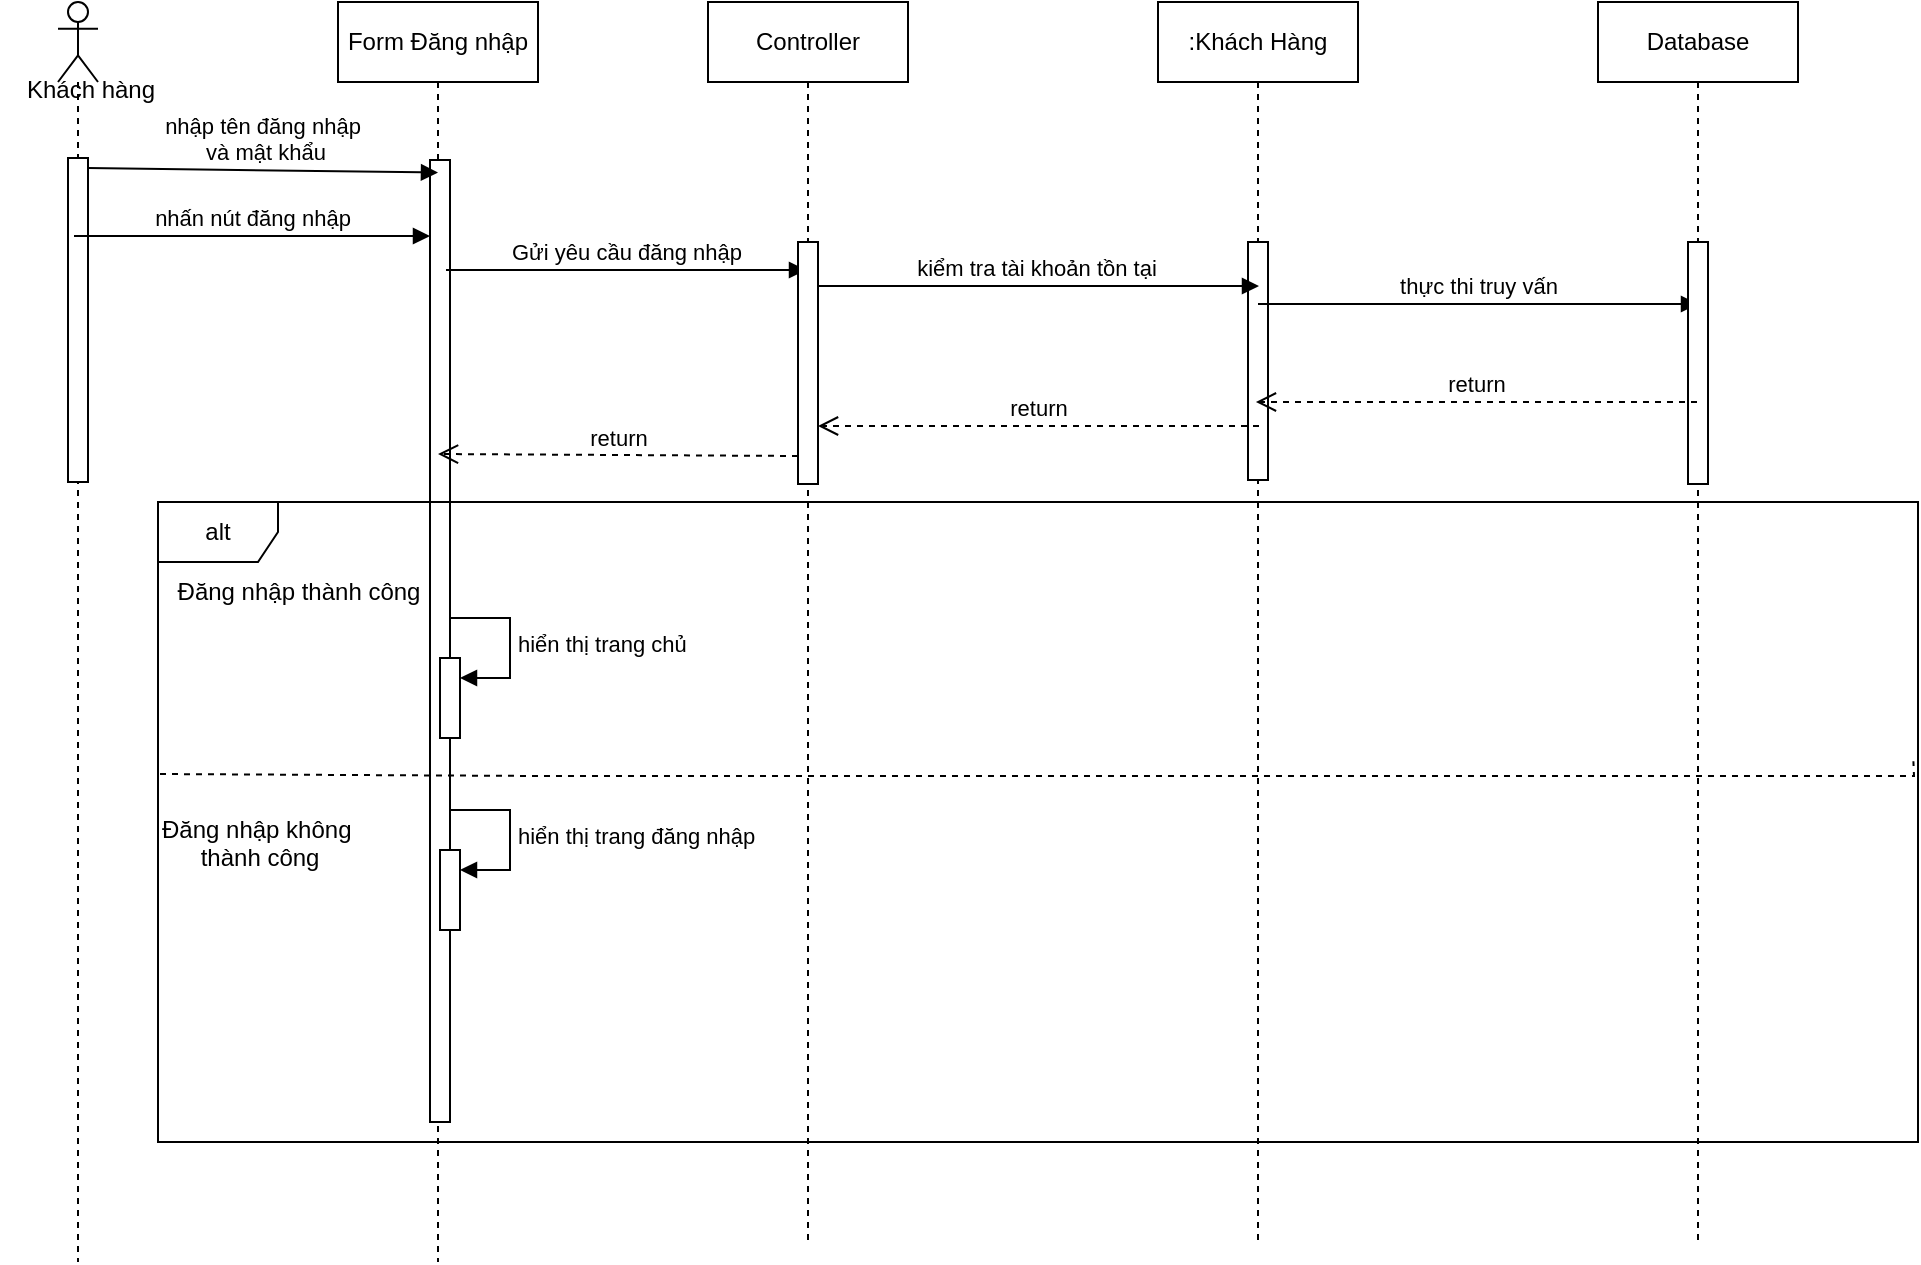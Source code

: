 <mxfile version="26.0.4">
  <diagram name="Page-1" id="iDY6WRCFDaKarFXGy9OI">
    <mxGraphModel dx="1036" dy="606" grid="1" gridSize="10" guides="1" tooltips="1" connect="1" arrows="1" fold="1" page="1" pageScale="1" pageWidth="850" pageHeight="1100" math="0" shadow="0">
      <root>
        <mxCell id="0" />
        <mxCell id="1" parent="0" />
        <mxCell id="GZ7WDK5PRjZTgpz3dMKu-1" value="" style="shape=umlLifeline;perimeter=lifelinePerimeter;whiteSpace=wrap;html=1;container=1;dropTarget=0;collapsible=0;recursiveResize=0;outlineConnect=0;portConstraint=eastwest;newEdgeStyle={&quot;curved&quot;:0,&quot;rounded&quot;:0};participant=umlActor;" parent="1" vertex="1">
          <mxGeometry x="50" width="20" height="630" as="geometry" />
        </mxCell>
        <mxCell id="GZ7WDK5PRjZTgpz3dMKu-26" value="" style="html=1;points=[[0,0,0,0,5],[0,1,0,0,-5],[1,0,0,0,5],[1,1,0,0,-5]];perimeter=orthogonalPerimeter;outlineConnect=0;targetShapes=umlLifeline;portConstraint=eastwest;newEdgeStyle={&quot;curved&quot;:0,&quot;rounded&quot;:0};" parent="GZ7WDK5PRjZTgpz3dMKu-1" vertex="1">
          <mxGeometry x="5" y="78" width="10" height="162" as="geometry" />
        </mxCell>
        <mxCell id="GZ7WDK5PRjZTgpz3dMKu-2" value="Form Đăng nhập" style="shape=umlLifeline;perimeter=lifelinePerimeter;whiteSpace=wrap;html=1;container=1;dropTarget=0;collapsible=0;recursiveResize=0;outlineConnect=0;portConstraint=eastwest;newEdgeStyle={&quot;curved&quot;:0,&quot;rounded&quot;:0};" parent="1" vertex="1">
          <mxGeometry x="190" width="100" height="630" as="geometry" />
        </mxCell>
        <mxCell id="GZ7WDK5PRjZTgpz3dMKu-11" value="" style="html=1;points=[[0,0,0,0,5],[0,1,0,0,-5],[1,0,0,0,5],[1,1,0,0,-5]];perimeter=orthogonalPerimeter;outlineConnect=0;targetShapes=umlLifeline;portConstraint=eastwest;newEdgeStyle={&quot;curved&quot;:0,&quot;rounded&quot;:0};" parent="GZ7WDK5PRjZTgpz3dMKu-2" vertex="1">
          <mxGeometry x="46" y="79" width="10" height="481" as="geometry" />
        </mxCell>
        <mxCell id="GZ7WDK5PRjZTgpz3dMKu-3" value="Controller" style="shape=umlLifeline;perimeter=lifelinePerimeter;whiteSpace=wrap;html=1;container=1;dropTarget=0;collapsible=0;recursiveResize=0;outlineConnect=0;portConstraint=eastwest;newEdgeStyle={&quot;curved&quot;:0,&quot;rounded&quot;:0};" parent="1" vertex="1">
          <mxGeometry x="375" width="100" height="620" as="geometry" />
        </mxCell>
        <mxCell id="GZ7WDK5PRjZTgpz3dMKu-4" value=":Khách Hàng" style="shape=umlLifeline;perimeter=lifelinePerimeter;whiteSpace=wrap;html=1;container=1;dropTarget=0;collapsible=0;recursiveResize=0;outlineConnect=0;portConstraint=eastwest;newEdgeStyle={&quot;curved&quot;:0,&quot;rounded&quot;:0};" parent="1" vertex="1">
          <mxGeometry x="600" width="100" height="620" as="geometry" />
        </mxCell>
        <mxCell id="GZ7WDK5PRjZTgpz3dMKu-20" value="" style="html=1;points=[[0,0,0,0,5],[0,1,0,0,-5],[1,0,0,0,5],[1,1,0,0,-5]];perimeter=orthogonalPerimeter;outlineConnect=0;targetShapes=umlLifeline;portConstraint=eastwest;newEdgeStyle={&quot;curved&quot;:0,&quot;rounded&quot;:0};" parent="GZ7WDK5PRjZTgpz3dMKu-4" vertex="1">
          <mxGeometry x="45" y="120" width="10" height="119" as="geometry" />
        </mxCell>
        <mxCell id="GZ7WDK5PRjZTgpz3dMKu-5" value="Database" style="shape=umlLifeline;perimeter=lifelinePerimeter;whiteSpace=wrap;html=1;container=1;dropTarget=0;collapsible=0;recursiveResize=0;outlineConnect=0;portConstraint=eastwest;newEdgeStyle={&quot;curved&quot;:0,&quot;rounded&quot;:0};" parent="1" vertex="1">
          <mxGeometry x="820" width="100" height="620" as="geometry" />
        </mxCell>
        <mxCell id="GZ7WDK5PRjZTgpz3dMKu-6" value="nhập tên đăng nhập&lt;div&gt;&amp;nbsp;và mật khẩu&lt;/div&gt;" style="html=1;verticalAlign=bottom;endArrow=block;curved=0;rounded=0;entryX=0.4;entryY=0.013;entryDx=0;entryDy=0;entryPerimeter=0;exitX=1;exitY=0;exitDx=0;exitDy=5;exitPerimeter=0;" parent="1" source="GZ7WDK5PRjZTgpz3dMKu-26" target="GZ7WDK5PRjZTgpz3dMKu-11" edge="1">
          <mxGeometry width="80" relative="1" as="geometry">
            <mxPoint x="57.5" y="79" as="sourcePoint" />
            <mxPoint x="230" y="80" as="targetPoint" />
          </mxGeometry>
        </mxCell>
        <mxCell id="GZ7WDK5PRjZTgpz3dMKu-7" value="nhấn nút đăng nhập" style="html=1;verticalAlign=bottom;endArrow=block;curved=0;rounded=0;" parent="1" target="GZ7WDK5PRjZTgpz3dMKu-11" edge="1">
          <mxGeometry width="80" relative="1" as="geometry">
            <mxPoint x="58" y="117" as="sourcePoint" />
            <mxPoint x="230" y="117" as="targetPoint" />
          </mxGeometry>
        </mxCell>
        <mxCell id="GZ7WDK5PRjZTgpz3dMKu-12" value="alt" style="shape=umlFrame;whiteSpace=wrap;html=1;pointerEvents=0;" parent="1" vertex="1">
          <mxGeometry x="100" y="250" width="880" height="320" as="geometry" />
        </mxCell>
        <mxCell id="GZ7WDK5PRjZTgpz3dMKu-13" value="Đăng nhập thành công" style="text;html=1;align=center;verticalAlign=middle;resizable=0;points=[];autosize=1;strokeColor=none;fillColor=none;" parent="1" vertex="1">
          <mxGeometry x="100" y="280" width="140" height="30" as="geometry" />
        </mxCell>
        <mxCell id="GZ7WDK5PRjZTgpz3dMKu-14" value="" style="endArrow=none;dashed=1;html=1;rounded=0;entryX=0.998;entryY=0.542;entryDx=0;entryDy=0;entryPerimeter=0;" parent="1" edge="1">
          <mxGeometry width="50" height="50" relative="1" as="geometry">
            <mxPoint x="101" y="386" as="sourcePoint" />
            <mxPoint x="977.7" y="379.6" as="targetPoint" />
            <Array as="points">
              <mxPoint x="290" y="387" />
              <mxPoint x="978" y="387" />
            </Array>
          </mxGeometry>
        </mxCell>
        <mxCell id="GZ7WDK5PRjZTgpz3dMKu-15" value="&lt;div style=&quot;text-align: center;&quot;&gt;&lt;span style=&quot;background-color: transparent; color: light-dark(rgb(0, 0, 0), rgb(255, 255, 255)); text-wrap-mode: nowrap;&quot;&gt;Đăng nhập không&lt;/span&gt;&lt;/div&gt;&lt;div style=&quot;text-align: center;&quot;&gt;&lt;span style=&quot;background-color: transparent; color: light-dark(rgb(0, 0, 0), rgb(255, 255, 255)); text-wrap-mode: nowrap;&quot;&gt;&amp;nbsp;thành công&lt;/span&gt;&lt;/div&gt;" style="text;whiteSpace=wrap;html=1;" parent="1" vertex="1">
          <mxGeometry x="100" y="400" width="170" height="40" as="geometry" />
        </mxCell>
        <mxCell id="GZ7WDK5PRjZTgpz3dMKu-16" value="Gửi yêu cầu đăng nhập" style="html=1;verticalAlign=bottom;endArrow=block;curved=0;rounded=0;" parent="1" edge="1">
          <mxGeometry width="80" relative="1" as="geometry">
            <mxPoint x="244" y="134" as="sourcePoint" />
            <mxPoint x="424" y="134" as="targetPoint" />
          </mxGeometry>
        </mxCell>
        <mxCell id="GZ7WDK5PRjZTgpz3dMKu-17" value="kiểm tra tài khoản tồn tại" style="html=1;verticalAlign=bottom;endArrow=block;curved=0;rounded=0;" parent="1" edge="1">
          <mxGeometry width="80" relative="1" as="geometry">
            <mxPoint x="426" y="142" as="sourcePoint" />
            <mxPoint x="650.5" y="142" as="targetPoint" />
          </mxGeometry>
        </mxCell>
        <mxCell id="GZ7WDK5PRjZTgpz3dMKu-18" value="thực thi truy vấn" style="html=1;verticalAlign=bottom;endArrow=block;curved=0;rounded=0;" parent="1" edge="1">
          <mxGeometry width="80" relative="1" as="geometry">
            <mxPoint x="650" y="151" as="sourcePoint" />
            <mxPoint x="870" y="151" as="targetPoint" />
          </mxGeometry>
        </mxCell>
        <mxCell id="GZ7WDK5PRjZTgpz3dMKu-19" value="" style="html=1;points=[[0,0,0,0,5],[0,1,0,0,-5],[1,0,0,0,5],[1,1,0,0,-5]];perimeter=orthogonalPerimeter;outlineConnect=0;targetShapes=umlLifeline;portConstraint=eastwest;newEdgeStyle={&quot;curved&quot;:0,&quot;rounded&quot;:0};" parent="1" vertex="1">
          <mxGeometry x="420" y="120" width="10" height="121" as="geometry" />
        </mxCell>
        <mxCell id="GZ7WDK5PRjZTgpz3dMKu-21" value="" style="html=1;points=[[0,0,0,0,5],[0,1,0,0,-5],[1,0,0,0,5],[1,1,0,0,-5]];perimeter=orthogonalPerimeter;outlineConnect=0;targetShapes=umlLifeline;portConstraint=eastwest;newEdgeStyle={&quot;curved&quot;:0,&quot;rounded&quot;:0};" parent="1" vertex="1">
          <mxGeometry x="865" y="120" width="10" height="121" as="geometry" />
        </mxCell>
        <mxCell id="GZ7WDK5PRjZTgpz3dMKu-22" value="return" style="html=1;verticalAlign=bottom;endArrow=open;dashed=1;endSize=8;curved=0;rounded=0;" parent="1" edge="1">
          <mxGeometry relative="1" as="geometry">
            <mxPoint x="869.5" y="200" as="sourcePoint" />
            <mxPoint x="648.962" y="200" as="targetPoint" />
          </mxGeometry>
        </mxCell>
        <mxCell id="GZ7WDK5PRjZTgpz3dMKu-23" value="return" style="html=1;verticalAlign=bottom;endArrow=open;dashed=1;endSize=8;curved=0;rounded=0;" parent="1" edge="1">
          <mxGeometry relative="1" as="geometry">
            <mxPoint x="650.5" y="212" as="sourcePoint" />
            <mxPoint x="430" y="212" as="targetPoint" />
          </mxGeometry>
        </mxCell>
        <mxCell id="GZ7WDK5PRjZTgpz3dMKu-24" value="return" style="html=1;verticalAlign=bottom;endArrow=open;dashed=1;endSize=8;curved=0;rounded=0;exitX=0;exitY=1;exitDx=0;exitDy=-5;exitPerimeter=0;" parent="1" edge="1">
          <mxGeometry relative="1" as="geometry">
            <mxPoint x="420" y="227" as="sourcePoint" />
            <mxPoint x="240" y="226" as="targetPoint" />
          </mxGeometry>
        </mxCell>
        <mxCell id="GZ7WDK5PRjZTgpz3dMKu-29" value="Khách hàng" style="text;html=1;align=center;verticalAlign=middle;resizable=0;points=[];autosize=1;strokeColor=none;fillColor=none;" parent="1" vertex="1">
          <mxGeometry x="21" y="29" width="90" height="30" as="geometry" />
        </mxCell>
        <mxCell id="YKNvNlgm9KGFglghSYHs-1" value="" style="html=1;points=[[0,0,0,0,5],[0,1,0,0,-5],[1,0,0,0,5],[1,1,0,0,-5]];perimeter=orthogonalPerimeter;outlineConnect=0;targetShapes=umlLifeline;portConstraint=eastwest;newEdgeStyle={&quot;curved&quot;:0,&quot;rounded&quot;:0};" parent="1" vertex="1">
          <mxGeometry x="241" y="328" width="10" height="40" as="geometry" />
        </mxCell>
        <mxCell id="YKNvNlgm9KGFglghSYHs-2" value="hiển thị trang chủ" style="html=1;align=left;spacingLeft=2;endArrow=block;rounded=0;edgeStyle=orthogonalEdgeStyle;curved=0;rounded=0;" parent="1" target="YKNvNlgm9KGFglghSYHs-1" edge="1">
          <mxGeometry relative="1" as="geometry">
            <mxPoint x="246" y="308" as="sourcePoint" />
            <Array as="points">
              <mxPoint x="276" y="338" />
            </Array>
          </mxGeometry>
        </mxCell>
        <mxCell id="YKNvNlgm9KGFglghSYHs-4" value="" style="html=1;points=[[0,0,0,0,5],[0,1,0,0,-5],[1,0,0,0,5],[1,1,0,0,-5]];perimeter=orthogonalPerimeter;outlineConnect=0;targetShapes=umlLifeline;portConstraint=eastwest;newEdgeStyle={&quot;curved&quot;:0,&quot;rounded&quot;:0};" parent="1" vertex="1">
          <mxGeometry x="241" y="424" width="10" height="40" as="geometry" />
        </mxCell>
        <mxCell id="YKNvNlgm9KGFglghSYHs-5" value="hiển thị trang đăng nhập" style="html=1;align=left;spacingLeft=2;endArrow=block;rounded=0;edgeStyle=orthogonalEdgeStyle;curved=0;rounded=0;" parent="1" target="YKNvNlgm9KGFglghSYHs-4" edge="1">
          <mxGeometry relative="1" as="geometry">
            <mxPoint x="246" y="404" as="sourcePoint" />
            <Array as="points">
              <mxPoint x="276" y="434" />
            </Array>
          </mxGeometry>
        </mxCell>
      </root>
    </mxGraphModel>
  </diagram>
</mxfile>
